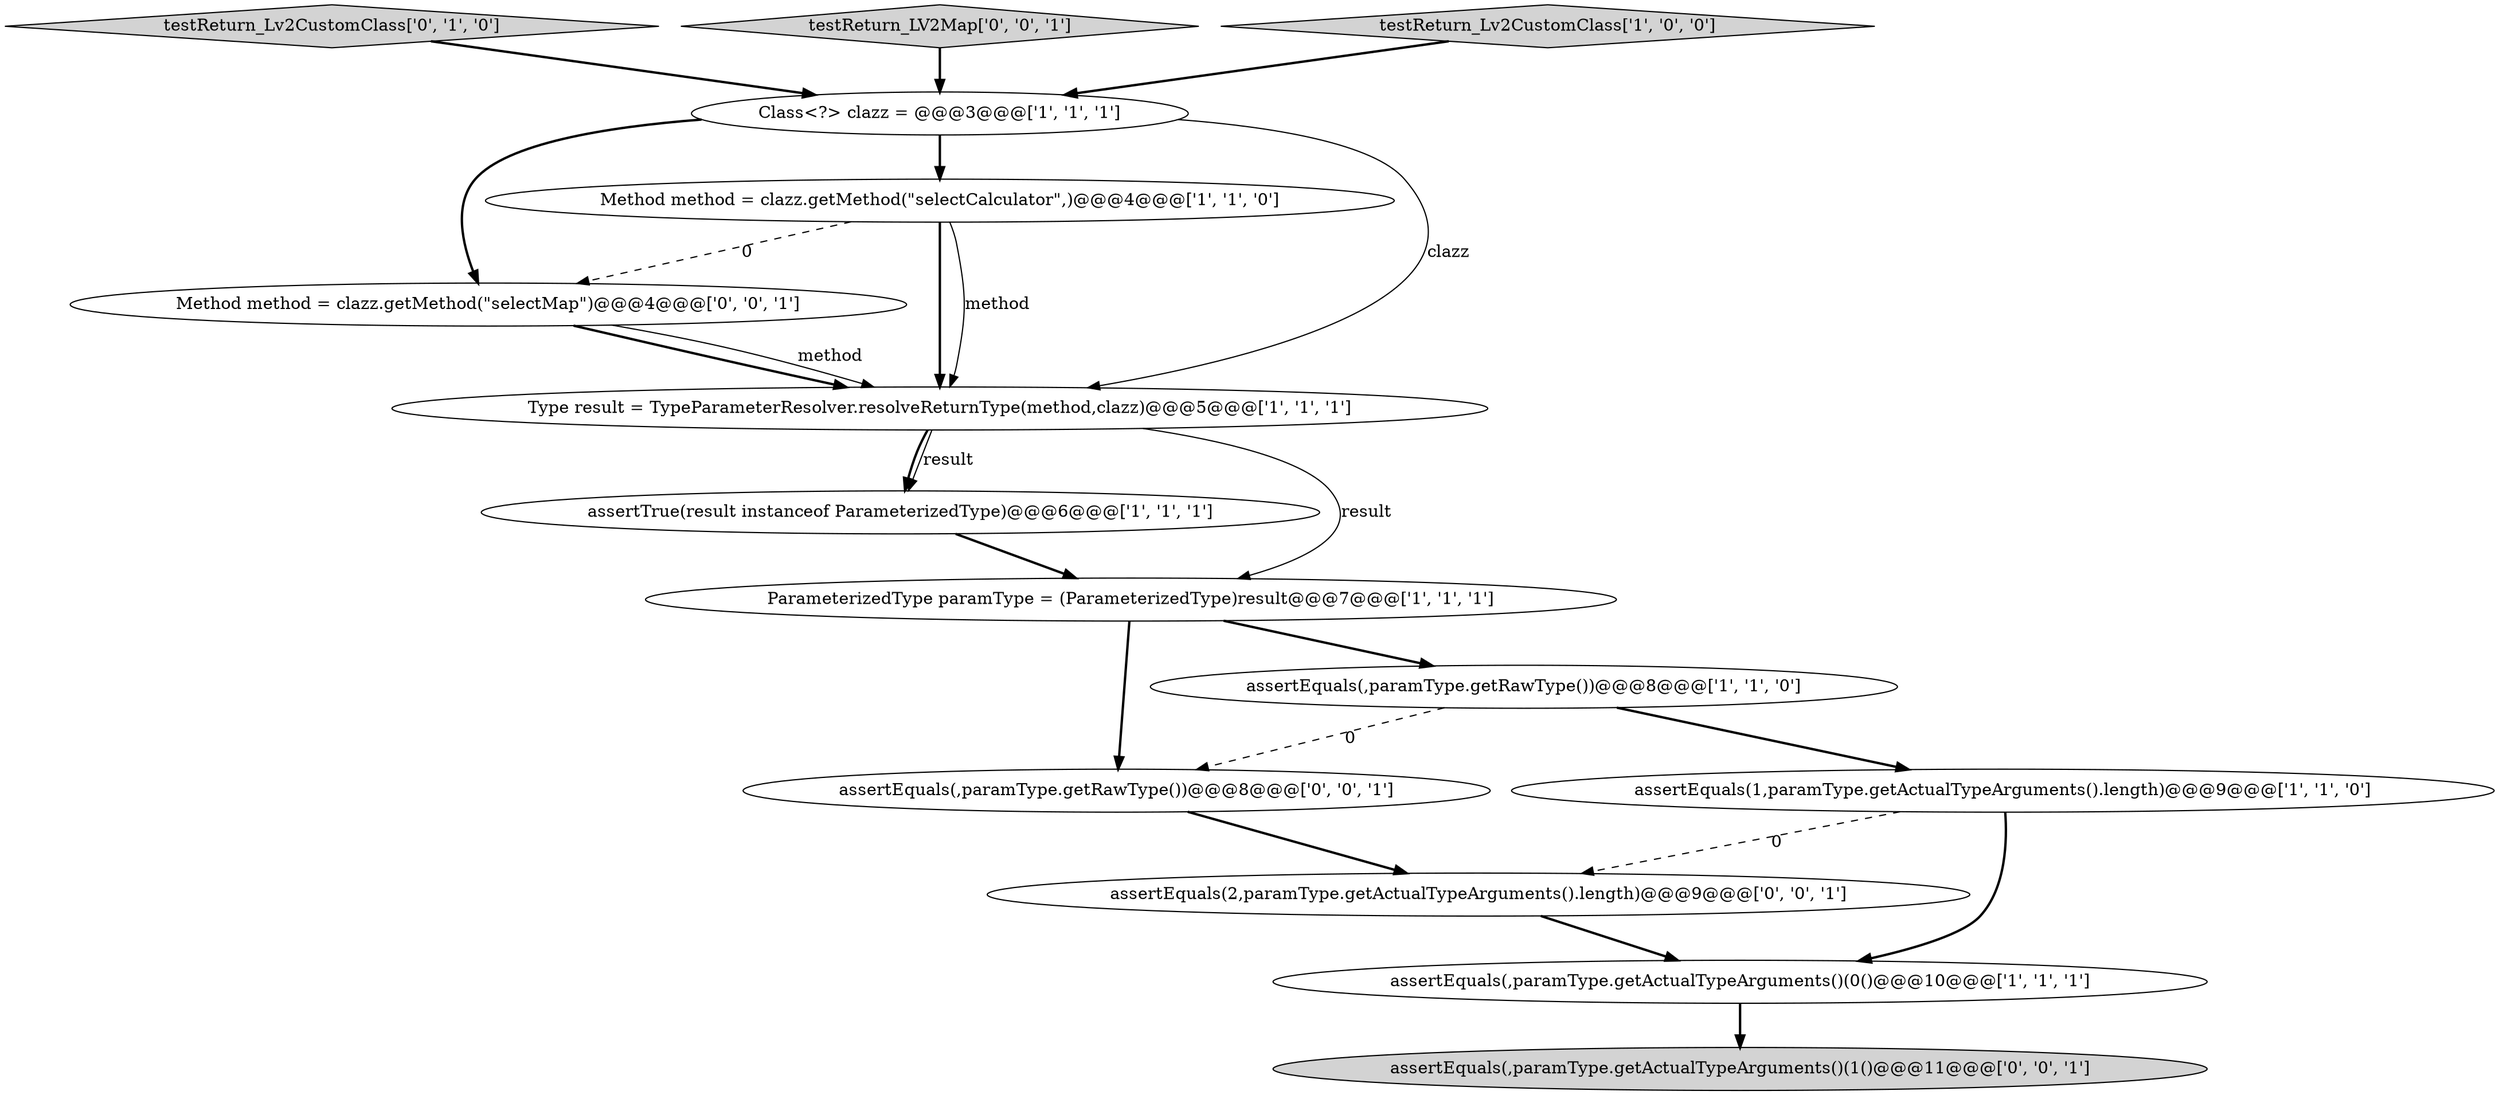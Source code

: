 digraph {
13 [style = filled, label = "assertEquals(,paramType.getActualTypeArguments()(1()@@@11@@@['0', '0', '1']", fillcolor = lightgray, shape = ellipse image = "AAA0AAABBB3BBB"];
2 [style = filled, label = "Class<?> clazz = @@@3@@@['1', '1', '1']", fillcolor = white, shape = ellipse image = "AAA0AAABBB1BBB"];
4 [style = filled, label = "assertEquals(,paramType.getActualTypeArguments()(0()@@@10@@@['1', '1', '1']", fillcolor = white, shape = ellipse image = "AAA0AAABBB1BBB"];
14 [style = filled, label = "Method method = clazz.getMethod(\"selectMap\")@@@4@@@['0', '0', '1']", fillcolor = white, shape = ellipse image = "AAA0AAABBB3BBB"];
3 [style = filled, label = "assertTrue(result instanceof ParameterizedType)@@@6@@@['1', '1', '1']", fillcolor = white, shape = ellipse image = "AAA0AAABBB1BBB"];
11 [style = filled, label = "assertEquals(,paramType.getRawType())@@@8@@@['0', '0', '1']", fillcolor = white, shape = ellipse image = "AAA0AAABBB3BBB"];
0 [style = filled, label = "ParameterizedType paramType = (ParameterizedType)result@@@7@@@['1', '1', '1']", fillcolor = white, shape = ellipse image = "AAA0AAABBB1BBB"];
6 [style = filled, label = "Method method = clazz.getMethod(\"selectCalculator\",)@@@4@@@['1', '1', '0']", fillcolor = white, shape = ellipse image = "AAA0AAABBB1BBB"];
9 [style = filled, label = "testReturn_Lv2CustomClass['0', '1', '0']", fillcolor = lightgray, shape = diamond image = "AAA0AAABBB2BBB"];
5 [style = filled, label = "Type result = TypeParameterResolver.resolveReturnType(method,clazz)@@@5@@@['1', '1', '1']", fillcolor = white, shape = ellipse image = "AAA0AAABBB1BBB"];
7 [style = filled, label = "assertEquals(1,paramType.getActualTypeArguments().length)@@@9@@@['1', '1', '0']", fillcolor = white, shape = ellipse image = "AAA0AAABBB1BBB"];
12 [style = filled, label = "testReturn_LV2Map['0', '0', '1']", fillcolor = lightgray, shape = diamond image = "AAA0AAABBB3BBB"];
1 [style = filled, label = "testReturn_Lv2CustomClass['1', '0', '0']", fillcolor = lightgray, shape = diamond image = "AAA0AAABBB1BBB"];
10 [style = filled, label = "assertEquals(2,paramType.getActualTypeArguments().length)@@@9@@@['0', '0', '1']", fillcolor = white, shape = ellipse image = "AAA0AAABBB3BBB"];
8 [style = filled, label = "assertEquals(,paramType.getRawType())@@@8@@@['1', '1', '0']", fillcolor = white, shape = ellipse image = "AAA0AAABBB1BBB"];
5->3 [style = bold, label=""];
5->0 [style = solid, label="result"];
9->2 [style = bold, label=""];
2->6 [style = bold, label=""];
4->13 [style = bold, label=""];
14->5 [style = bold, label=""];
2->5 [style = solid, label="clazz"];
0->11 [style = bold, label=""];
7->4 [style = bold, label=""];
6->14 [style = dashed, label="0"];
3->0 [style = bold, label=""];
8->7 [style = bold, label=""];
5->3 [style = solid, label="result"];
6->5 [style = bold, label=""];
12->2 [style = bold, label=""];
11->10 [style = bold, label=""];
2->14 [style = bold, label=""];
0->8 [style = bold, label=""];
10->4 [style = bold, label=""];
7->10 [style = dashed, label="0"];
1->2 [style = bold, label=""];
8->11 [style = dashed, label="0"];
14->5 [style = solid, label="method"];
6->5 [style = solid, label="method"];
}
